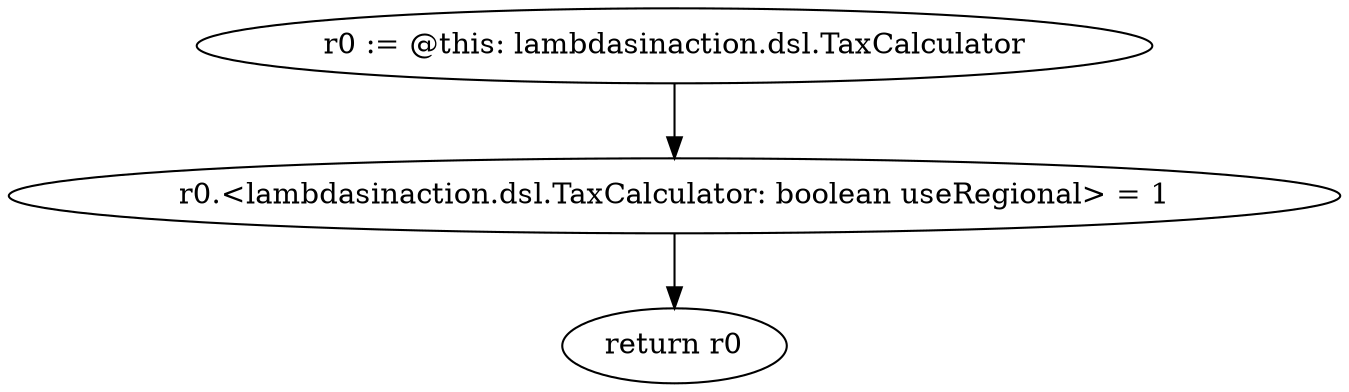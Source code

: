 digraph "unitGraph" {
    "r0 := @this: lambdasinaction.dsl.TaxCalculator"
    "r0.<lambdasinaction.dsl.TaxCalculator: boolean useRegional> = 1"
    "return r0"
    "r0 := @this: lambdasinaction.dsl.TaxCalculator"->"r0.<lambdasinaction.dsl.TaxCalculator: boolean useRegional> = 1";
    "r0.<lambdasinaction.dsl.TaxCalculator: boolean useRegional> = 1"->"return r0";
}
